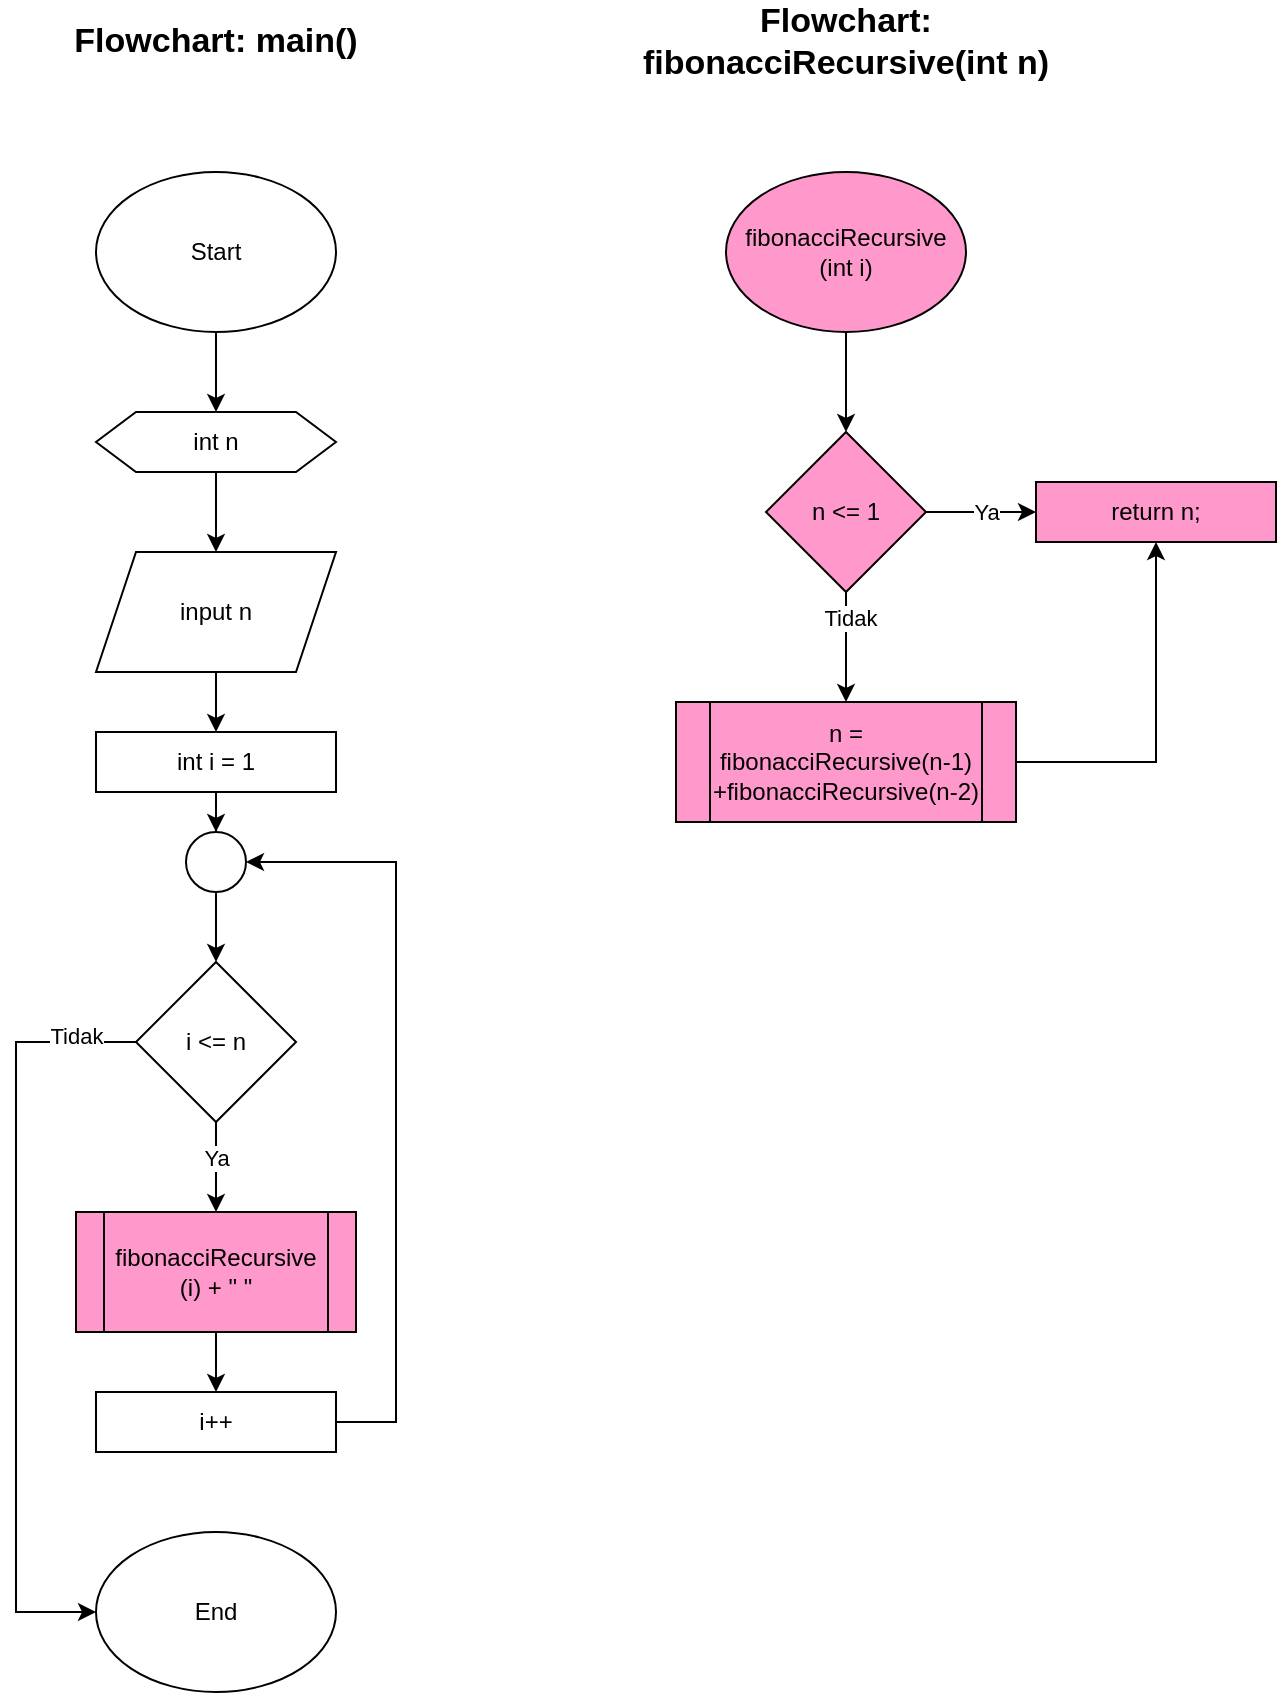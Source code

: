 <mxfile version="22.1.4" type="device">
  <diagram id="C5RBs43oDa-KdzZeNtuy" name="Page-1">
    <mxGraphModel dx="1509" dy="825" grid="1" gridSize="10" guides="1" tooltips="1" connect="1" arrows="1" fold="1" page="1" pageScale="1" pageWidth="827" pageHeight="1169" math="0" shadow="0">
      <root>
        <mxCell id="WIyWlLk6GJQsqaUBKTNV-0" />
        <mxCell id="WIyWlLk6GJQsqaUBKTNV-1" parent="WIyWlLk6GJQsqaUBKTNV-0" />
        <mxCell id="wZyBaui_SmMNDyyp1E5k-0" value="Flowchart: main()" style="text;html=1;strokeColor=none;fillColor=none;align=center;verticalAlign=middle;whiteSpace=wrap;rounded=0;fontSize=17;fontStyle=1" vertex="1" parent="WIyWlLk6GJQsqaUBKTNV-1">
          <mxGeometry x="130" y="30" width="160" height="30" as="geometry" />
        </mxCell>
        <mxCell id="wZyBaui_SmMNDyyp1E5k-3" value="" style="edgeStyle=orthogonalEdgeStyle;rounded=0;orthogonalLoop=1;jettySize=auto;html=1;" edge="1" parent="WIyWlLk6GJQsqaUBKTNV-1" source="wZyBaui_SmMNDyyp1E5k-1" target="wZyBaui_SmMNDyyp1E5k-2">
          <mxGeometry relative="1" as="geometry" />
        </mxCell>
        <mxCell id="wZyBaui_SmMNDyyp1E5k-1" value="Start" style="ellipse;whiteSpace=wrap;html=1;" vertex="1" parent="WIyWlLk6GJQsqaUBKTNV-1">
          <mxGeometry x="150" y="110" width="120" height="80" as="geometry" />
        </mxCell>
        <mxCell id="wZyBaui_SmMNDyyp1E5k-5" value="" style="edgeStyle=orthogonalEdgeStyle;rounded=0;orthogonalLoop=1;jettySize=auto;html=1;" edge="1" parent="WIyWlLk6GJQsqaUBKTNV-1" source="wZyBaui_SmMNDyyp1E5k-2" target="wZyBaui_SmMNDyyp1E5k-4">
          <mxGeometry relative="1" as="geometry" />
        </mxCell>
        <mxCell id="wZyBaui_SmMNDyyp1E5k-2" value="int n" style="shape=hexagon;perimeter=hexagonPerimeter2;whiteSpace=wrap;html=1;fixedSize=1;" vertex="1" parent="WIyWlLk6GJQsqaUBKTNV-1">
          <mxGeometry x="150" y="230" width="120" height="30" as="geometry" />
        </mxCell>
        <mxCell id="wZyBaui_SmMNDyyp1E5k-7" value="" style="edgeStyle=orthogonalEdgeStyle;rounded=0;orthogonalLoop=1;jettySize=auto;html=1;" edge="1" parent="WIyWlLk6GJQsqaUBKTNV-1" source="wZyBaui_SmMNDyyp1E5k-4" target="wZyBaui_SmMNDyyp1E5k-6">
          <mxGeometry relative="1" as="geometry" />
        </mxCell>
        <mxCell id="wZyBaui_SmMNDyyp1E5k-4" value="input n" style="shape=parallelogram;perimeter=parallelogramPerimeter;whiteSpace=wrap;html=1;fixedSize=1;" vertex="1" parent="WIyWlLk6GJQsqaUBKTNV-1">
          <mxGeometry x="150" y="300" width="120" height="60" as="geometry" />
        </mxCell>
        <mxCell id="wZyBaui_SmMNDyyp1E5k-11" value="" style="edgeStyle=orthogonalEdgeStyle;rounded=0;orthogonalLoop=1;jettySize=auto;html=1;" edge="1" parent="WIyWlLk6GJQsqaUBKTNV-1" source="wZyBaui_SmMNDyyp1E5k-6" target="wZyBaui_SmMNDyyp1E5k-10">
          <mxGeometry relative="1" as="geometry" />
        </mxCell>
        <mxCell id="wZyBaui_SmMNDyyp1E5k-6" value="int i = 1" style="rounded=0;whiteSpace=wrap;html=1;" vertex="1" parent="WIyWlLk6GJQsqaUBKTNV-1">
          <mxGeometry x="150" y="390" width="120" height="30" as="geometry" />
        </mxCell>
        <mxCell id="wZyBaui_SmMNDyyp1E5k-14" value="" style="edgeStyle=orthogonalEdgeStyle;rounded=0;orthogonalLoop=1;jettySize=auto;html=1;" edge="1" parent="WIyWlLk6GJQsqaUBKTNV-1" source="wZyBaui_SmMNDyyp1E5k-10" target="wZyBaui_SmMNDyyp1E5k-13">
          <mxGeometry relative="1" as="geometry" />
        </mxCell>
        <mxCell id="wZyBaui_SmMNDyyp1E5k-10" value="" style="ellipse;whiteSpace=wrap;html=1;aspect=fixed;" vertex="1" parent="WIyWlLk6GJQsqaUBKTNV-1">
          <mxGeometry x="195" y="440" width="30" height="30" as="geometry" />
        </mxCell>
        <mxCell id="wZyBaui_SmMNDyyp1E5k-16" value="" style="edgeStyle=orthogonalEdgeStyle;rounded=0;orthogonalLoop=1;jettySize=auto;html=1;" edge="1" parent="WIyWlLk6GJQsqaUBKTNV-1" source="wZyBaui_SmMNDyyp1E5k-13" target="wZyBaui_SmMNDyyp1E5k-15">
          <mxGeometry relative="1" as="geometry" />
        </mxCell>
        <mxCell id="wZyBaui_SmMNDyyp1E5k-27" value="Ya" style="edgeLabel;html=1;align=center;verticalAlign=middle;resizable=0;points=[];" vertex="1" connectable="0" parent="wZyBaui_SmMNDyyp1E5k-16">
          <mxGeometry x="-0.231" relative="1" as="geometry">
            <mxPoint as="offset" />
          </mxGeometry>
        </mxCell>
        <mxCell id="wZyBaui_SmMNDyyp1E5k-26" style="edgeStyle=orthogonalEdgeStyle;rounded=0;orthogonalLoop=1;jettySize=auto;html=1;entryX=0;entryY=0.5;entryDx=0;entryDy=0;" edge="1" parent="WIyWlLk6GJQsqaUBKTNV-1" source="wZyBaui_SmMNDyyp1E5k-13" target="wZyBaui_SmMNDyyp1E5k-25">
          <mxGeometry relative="1" as="geometry">
            <Array as="points">
              <mxPoint x="110" y="545" />
              <mxPoint x="110" y="830" />
            </Array>
          </mxGeometry>
        </mxCell>
        <mxCell id="wZyBaui_SmMNDyyp1E5k-28" value="Tidak" style="edgeLabel;html=1;align=center;verticalAlign=middle;resizable=0;points=[];" vertex="1" connectable="0" parent="wZyBaui_SmMNDyyp1E5k-26">
          <mxGeometry x="-0.845" y="-3" relative="1" as="geometry">
            <mxPoint as="offset" />
          </mxGeometry>
        </mxCell>
        <mxCell id="wZyBaui_SmMNDyyp1E5k-13" value="i &amp;lt;= n" style="rhombus;whiteSpace=wrap;html=1;" vertex="1" parent="WIyWlLk6GJQsqaUBKTNV-1">
          <mxGeometry x="170" y="505" width="80" height="80" as="geometry" />
        </mxCell>
        <mxCell id="wZyBaui_SmMNDyyp1E5k-23" value="" style="edgeStyle=orthogonalEdgeStyle;rounded=0;orthogonalLoop=1;jettySize=auto;html=1;" edge="1" parent="WIyWlLk6GJQsqaUBKTNV-1" source="wZyBaui_SmMNDyyp1E5k-15" target="wZyBaui_SmMNDyyp1E5k-22">
          <mxGeometry relative="1" as="geometry" />
        </mxCell>
        <mxCell id="wZyBaui_SmMNDyyp1E5k-15" value="fibonacciRecursive&lt;br&gt;(i) + &quot; &quot;" style="shape=process;whiteSpace=wrap;html=1;backgroundOutline=1;fillColor=#FF99CC;" vertex="1" parent="WIyWlLk6GJQsqaUBKTNV-1">
          <mxGeometry x="140" y="630" width="140" height="60" as="geometry" />
        </mxCell>
        <mxCell id="wZyBaui_SmMNDyyp1E5k-19" value="Flowchart: fibonacciRecursive(int n)" style="text;html=1;strokeColor=none;fillColor=none;align=center;verticalAlign=middle;whiteSpace=wrap;rounded=0;fontSize=17;fontStyle=1" vertex="1" parent="WIyWlLk6GJQsqaUBKTNV-1">
          <mxGeometry x="390" y="30" width="270" height="30" as="geometry" />
        </mxCell>
        <mxCell id="wZyBaui_SmMNDyyp1E5k-29" value="" style="edgeStyle=orthogonalEdgeStyle;rounded=0;orthogonalLoop=1;jettySize=auto;html=1;fillColor=#FF99CC;" edge="1" parent="WIyWlLk6GJQsqaUBKTNV-1" source="wZyBaui_SmMNDyyp1E5k-20" target="wZyBaui_SmMNDyyp1E5k-21">
          <mxGeometry relative="1" as="geometry" />
        </mxCell>
        <mxCell id="wZyBaui_SmMNDyyp1E5k-20" value="fibonacciRecursive&lt;br&gt;(int i)" style="ellipse;whiteSpace=wrap;html=1;fillColor=#FF99CC;" vertex="1" parent="WIyWlLk6GJQsqaUBKTNV-1">
          <mxGeometry x="465" y="110" width="120" height="80" as="geometry" />
        </mxCell>
        <mxCell id="wZyBaui_SmMNDyyp1E5k-31" value="" style="edgeStyle=orthogonalEdgeStyle;rounded=0;orthogonalLoop=1;jettySize=auto;html=1;fillColor=#FF99CC;" edge="1" parent="WIyWlLk6GJQsqaUBKTNV-1" source="wZyBaui_SmMNDyyp1E5k-21" target="wZyBaui_SmMNDyyp1E5k-30">
          <mxGeometry relative="1" as="geometry" />
        </mxCell>
        <mxCell id="wZyBaui_SmMNDyyp1E5k-32" value="Ya" style="edgeLabel;html=1;align=center;verticalAlign=middle;resizable=0;points=[];fillColor=#FF99CC;" vertex="1" connectable="0" parent="wZyBaui_SmMNDyyp1E5k-31">
          <mxGeometry x="0.091" relative="1" as="geometry">
            <mxPoint as="offset" />
          </mxGeometry>
        </mxCell>
        <mxCell id="wZyBaui_SmMNDyyp1E5k-34" value="" style="edgeStyle=orthogonalEdgeStyle;rounded=0;orthogonalLoop=1;jettySize=auto;html=1;fillColor=#FF99CC;" edge="1" parent="WIyWlLk6GJQsqaUBKTNV-1" source="wZyBaui_SmMNDyyp1E5k-21" target="wZyBaui_SmMNDyyp1E5k-33">
          <mxGeometry relative="1" as="geometry" />
        </mxCell>
        <mxCell id="wZyBaui_SmMNDyyp1E5k-35" value="Tidak" style="edgeLabel;html=1;align=center;verticalAlign=middle;resizable=0;points=[];fillColor=#FF99CC;" vertex="1" connectable="0" parent="wZyBaui_SmMNDyyp1E5k-34">
          <mxGeometry x="-0.551" y="2" relative="1" as="geometry">
            <mxPoint as="offset" />
          </mxGeometry>
        </mxCell>
        <mxCell id="wZyBaui_SmMNDyyp1E5k-21" value="n &amp;lt;= 1" style="rhombus;whiteSpace=wrap;html=1;fillColor=#FF99CC;" vertex="1" parent="WIyWlLk6GJQsqaUBKTNV-1">
          <mxGeometry x="485" y="240" width="80" height="80" as="geometry" />
        </mxCell>
        <mxCell id="wZyBaui_SmMNDyyp1E5k-24" style="edgeStyle=orthogonalEdgeStyle;rounded=0;orthogonalLoop=1;jettySize=auto;html=1;entryX=1;entryY=0.5;entryDx=0;entryDy=0;" edge="1" parent="WIyWlLk6GJQsqaUBKTNV-1" source="wZyBaui_SmMNDyyp1E5k-22" target="wZyBaui_SmMNDyyp1E5k-10">
          <mxGeometry relative="1" as="geometry">
            <Array as="points">
              <mxPoint x="300" y="735" />
              <mxPoint x="300" y="455" />
            </Array>
          </mxGeometry>
        </mxCell>
        <mxCell id="wZyBaui_SmMNDyyp1E5k-22" value="i++" style="rounded=0;whiteSpace=wrap;html=1;" vertex="1" parent="WIyWlLk6GJQsqaUBKTNV-1">
          <mxGeometry x="150" y="720" width="120" height="30" as="geometry" />
        </mxCell>
        <mxCell id="wZyBaui_SmMNDyyp1E5k-25" value="End" style="ellipse;whiteSpace=wrap;html=1;" vertex="1" parent="WIyWlLk6GJQsqaUBKTNV-1">
          <mxGeometry x="150" y="790" width="120" height="80" as="geometry" />
        </mxCell>
        <mxCell id="wZyBaui_SmMNDyyp1E5k-30" value="return n;" style="rounded=0;whiteSpace=wrap;html=1;fillColor=#FF99CC;" vertex="1" parent="WIyWlLk6GJQsqaUBKTNV-1">
          <mxGeometry x="620" y="265" width="120" height="30" as="geometry" />
        </mxCell>
        <mxCell id="wZyBaui_SmMNDyyp1E5k-36" style="edgeStyle=orthogonalEdgeStyle;rounded=0;orthogonalLoop=1;jettySize=auto;html=1;entryX=0.5;entryY=1;entryDx=0;entryDy=0;fillColor=#FF99CC;" edge="1" parent="WIyWlLk6GJQsqaUBKTNV-1" source="wZyBaui_SmMNDyyp1E5k-33" target="wZyBaui_SmMNDyyp1E5k-30">
          <mxGeometry relative="1" as="geometry" />
        </mxCell>
        <mxCell id="wZyBaui_SmMNDyyp1E5k-33" value="n = fibonacciRecursive(n-1)&lt;br&gt;+fibonacciRecursive(n-2)" style="shape=process;whiteSpace=wrap;html=1;backgroundOutline=1;fillColor=#FF99CC;" vertex="1" parent="WIyWlLk6GJQsqaUBKTNV-1">
          <mxGeometry x="440" y="375" width="170" height="60" as="geometry" />
        </mxCell>
      </root>
    </mxGraphModel>
  </diagram>
</mxfile>
